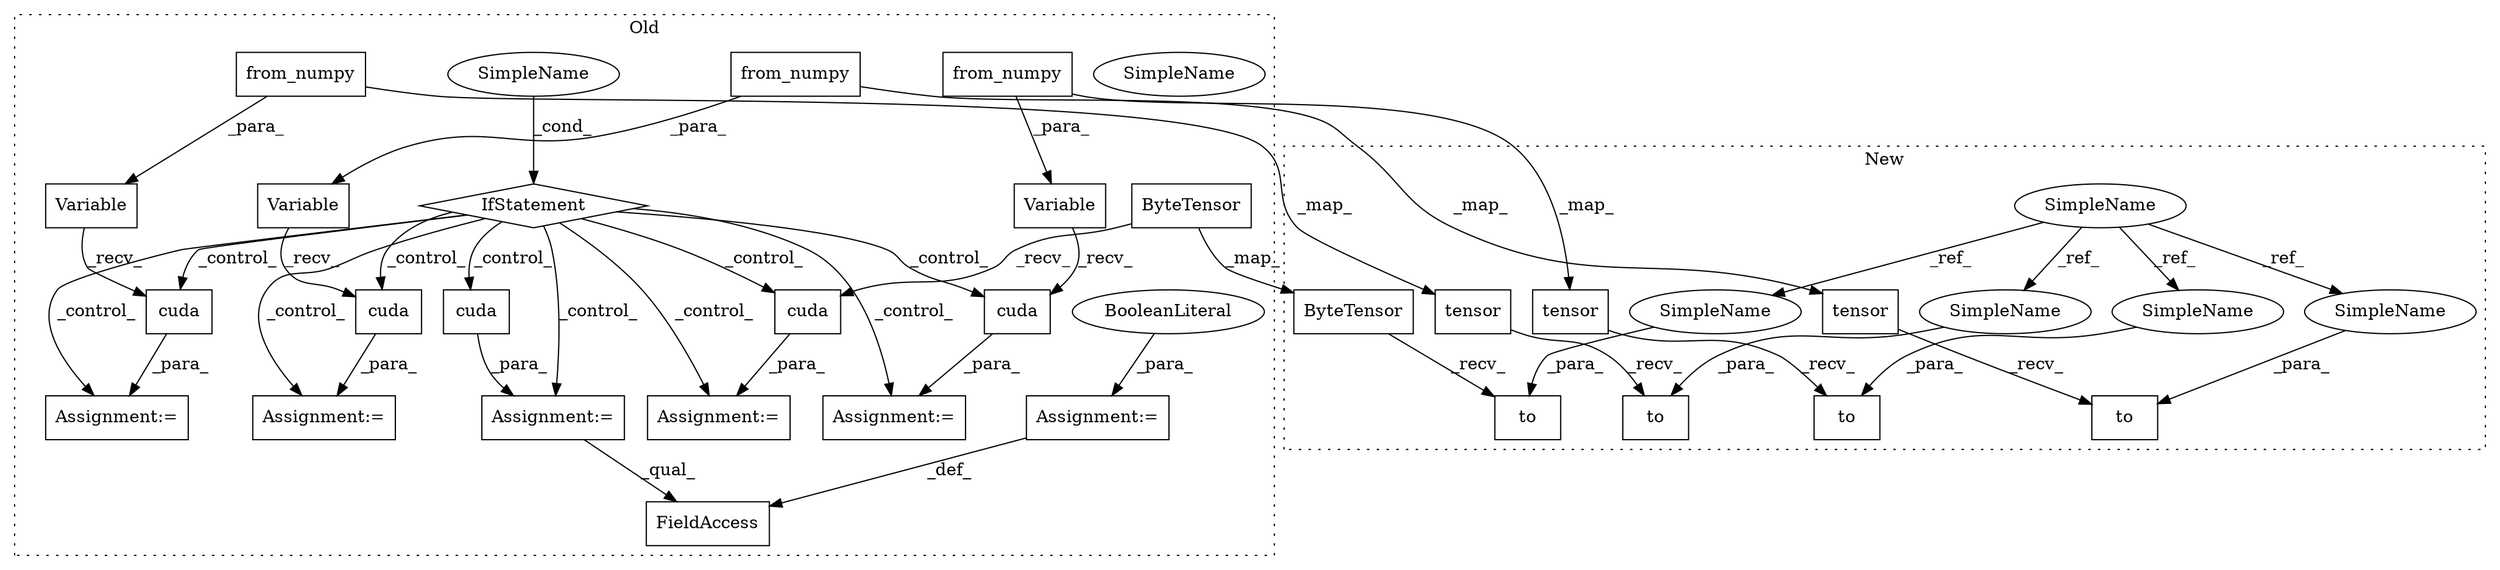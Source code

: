 digraph G {
subgraph cluster0 {
1 [label="Variable" a="32" s="4829,4863" l="9,1" shape="box"];
3 [label="Assignment:=" a="7" s="5061" l="1" shape="box"];
4 [label="IfStatement" a="25" s="4960,4968" l="4,2" shape="diamond"];
5 [label="cuda" a="32" s="5072" l="6" shape="box"];
6 [label="SimpleName" a="42" s="4964" l="4" shape="ellipse"];
9 [label="cuda" a="32" s="4996" l="6" shape="box"];
10 [label="Assignment:=" a="7" s="4986" l="1" shape="box"];
11 [label="cuda" a="32" s="5038" l="6" shape="box"];
12 [label="Assignment:=" a="7" s="5023" l="1" shape="box"];
13 [label="Variable" a="32" s="4715,4748" l="9,1" shape="box"];
14 [label="cuda" a="32" s="5106" l="6" shape="box"];
15 [label="Assignment:=" a="7" s="5095" l="1" shape="box"];
16 [label="Variable" a="32" s="4880,4914" l="9,1" shape="box"];
18 [label="from_numpy" a="32" s="4730,4747" l="11,1" shape="box"];
21 [label="from_numpy" a="32" s="4895,4913" l="11,1" shape="box"];
24 [label="from_numpy" a="32" s="4844,4862" l="11,1" shape="box"];
25 [label="cuda" a="32" s="5140" l="6" shape="box"];
26 [label="Assignment:=" a="7" s="5129" l="1" shape="box"];
27 [label="FieldAccess" a="22" s="5435" l="26" shape="box"];
28 [label="ByteTensor" a="32" s="4937,4953" l="11,1" shape="box"];
30 [label="Assignment:=" a="7" s="5461" l="1" shape="box"];
31 [label="BooleanLiteral" a="9" s="5462" l="5" shape="ellipse"];
36 [label="SimpleName" a="42" s="4964" l="4" shape="ellipse"];
label = "Old";
style="dotted";
}
subgraph cluster1 {
2 [label="to" a="32" s="4582,4591" l="3,1" shape="box"];
7 [label="SimpleName" a="42" s="4048" l="6" shape="ellipse"];
8 [label="to" a="32" s="4734,4743" l="3,1" shape="box"];
17 [label="tensor" a="32" s="4567,4580" l="7,1" shape="box"];
19 [label="to" a="32" s="4686,4695" l="3,1" shape="box"];
20 [label="tensor" a="32" s="4718,4732" l="7,1" shape="box"];
22 [label="to" a="32" s="4784,4793" l="3,1" shape="box"];
23 [label="tensor" a="32" s="4670,4684" l="7,1" shape="box"];
29 [label="ByteTensor" a="32" s="4766,4782" l="11,1" shape="box"];
32 [label="SimpleName" a="42" s="4585" l="6" shape="ellipse"];
33 [label="SimpleName" a="42" s="4787" l="6" shape="ellipse"];
34 [label="SimpleName" a="42" s="4689" l="6" shape="ellipse"];
35 [label="SimpleName" a="42" s="4737" l="6" shape="ellipse"];
label = "New";
style="dotted";
}
1 -> 5 [label="_recv_"];
4 -> 5 [label="_control_"];
4 -> 10 [label="_control_"];
4 -> 3 [label="_control_"];
4 -> 14 [label="_control_"];
4 -> 9 [label="_control_"];
4 -> 11 [label="_control_"];
4 -> 25 [label="_control_"];
4 -> 26 [label="_control_"];
4 -> 12 [label="_control_"];
4 -> 15 [label="_control_"];
5 -> 3 [label="_para_"];
7 -> 35 [label="_ref_"];
7 -> 32 [label="_ref_"];
7 -> 34 [label="_ref_"];
7 -> 33 [label="_ref_"];
9 -> 10 [label="_para_"];
11 -> 12 [label="_para_"];
12 -> 27 [label="_qual_"];
13 -> 9 [label="_recv_"];
14 -> 15 [label="_para_"];
16 -> 14 [label="_recv_"];
17 -> 2 [label="_recv_"];
18 -> 17 [label="_map_"];
18 -> 13 [label="_para_"];
20 -> 8 [label="_recv_"];
21 -> 16 [label="_para_"];
21 -> 20 [label="_map_"];
23 -> 19 [label="_recv_"];
24 -> 1 [label="_para_"];
24 -> 23 [label="_map_"];
25 -> 26 [label="_para_"];
28 -> 29 [label="_map_"];
28 -> 25 [label="_recv_"];
29 -> 22 [label="_recv_"];
30 -> 27 [label="_def_"];
31 -> 30 [label="_para_"];
32 -> 2 [label="_para_"];
33 -> 22 [label="_para_"];
34 -> 19 [label="_para_"];
35 -> 8 [label="_para_"];
36 -> 4 [label="_cond_"];
}